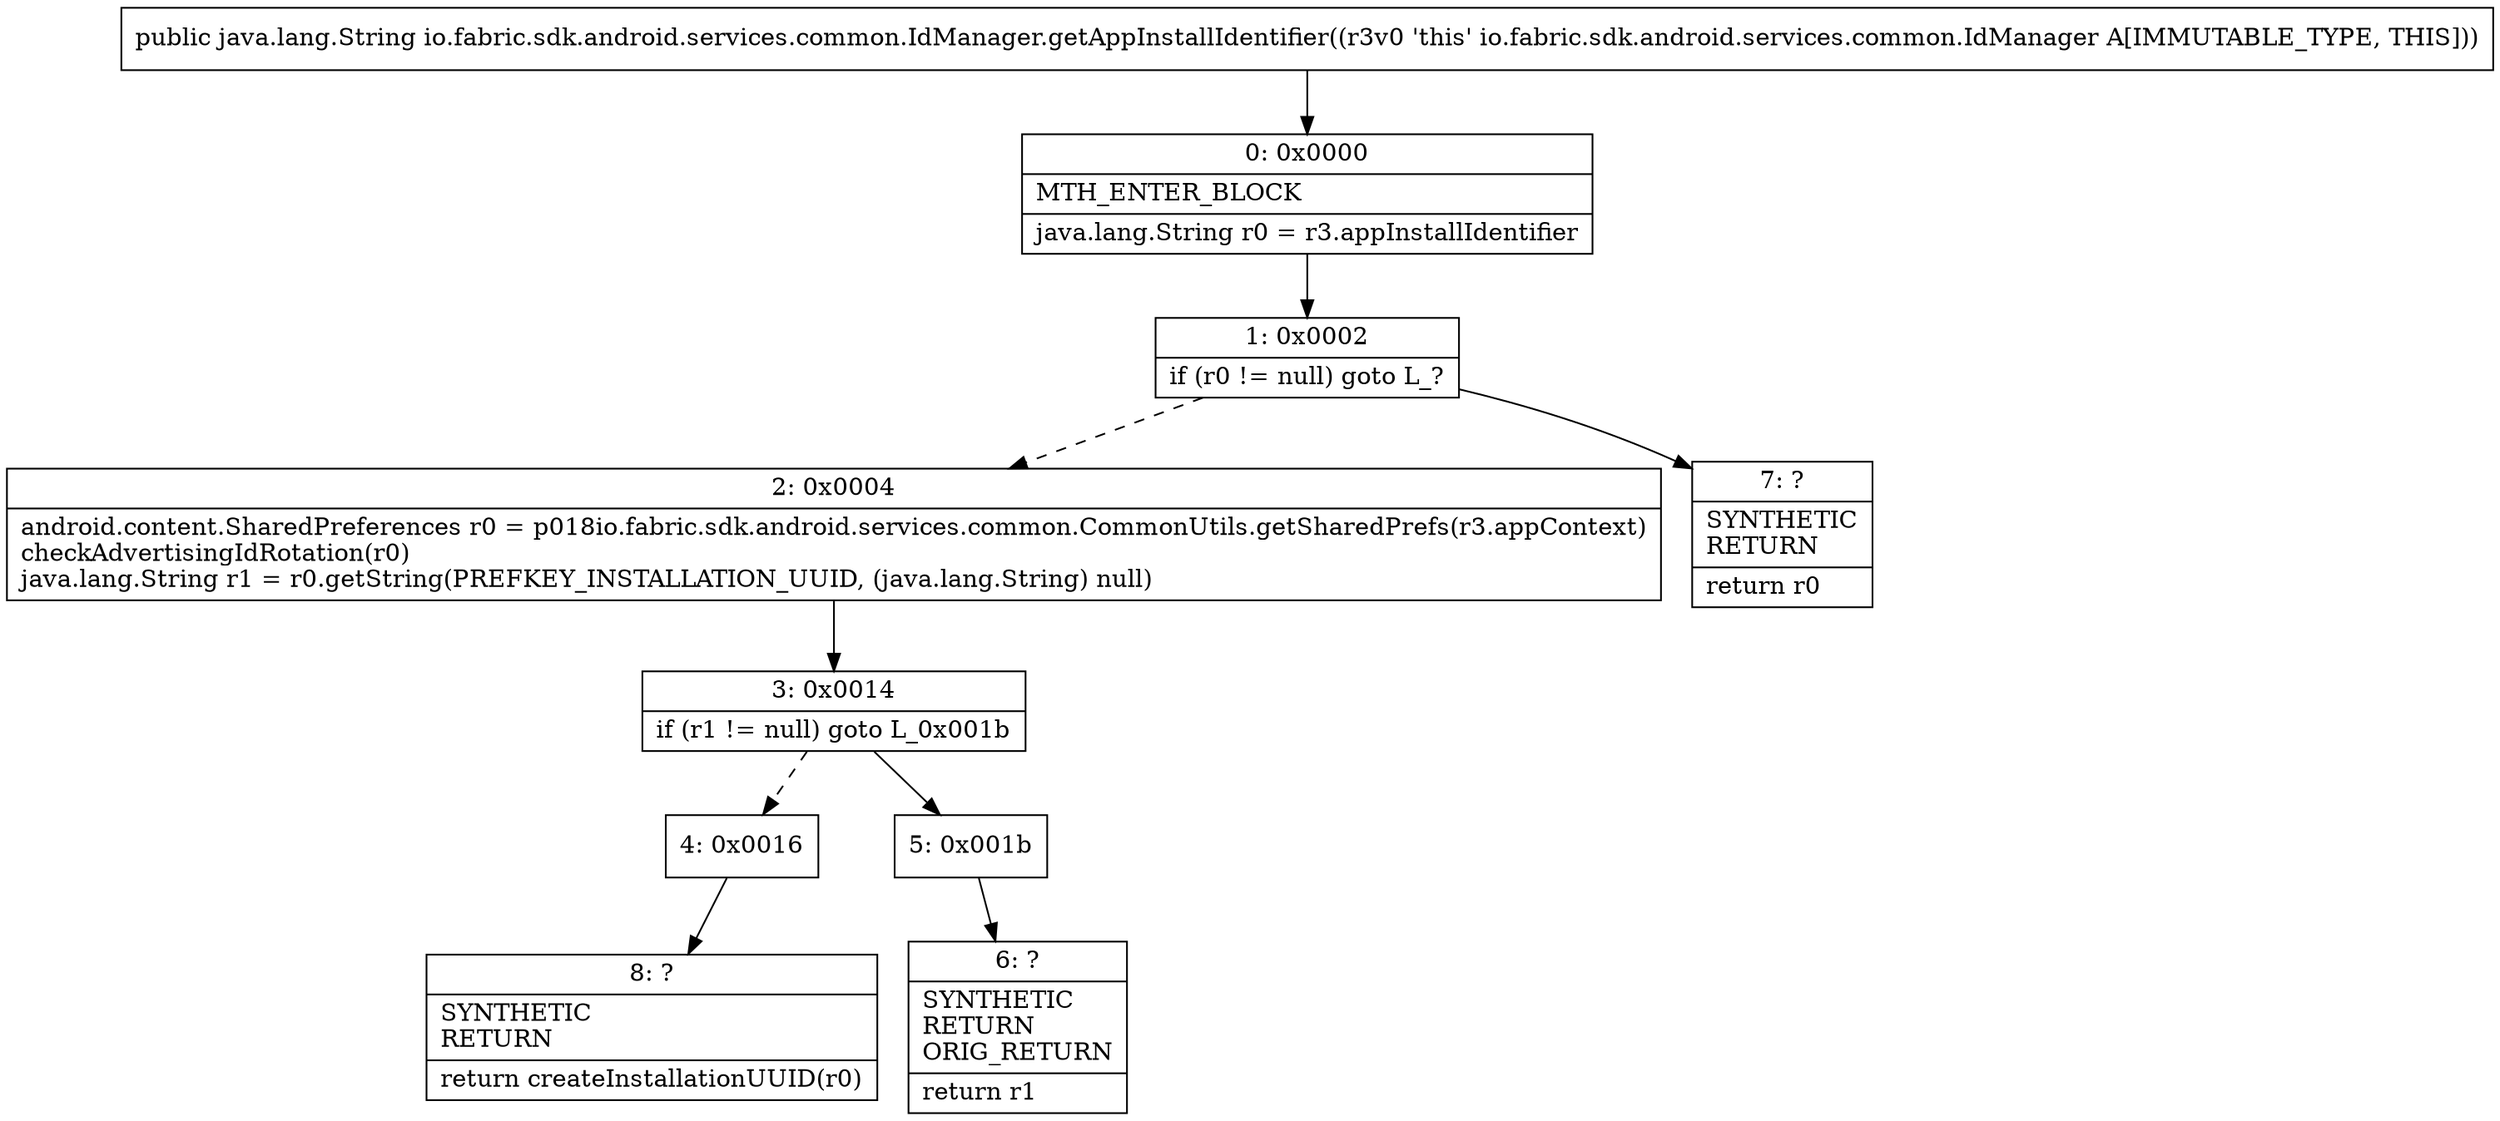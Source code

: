 digraph "CFG forio.fabric.sdk.android.services.common.IdManager.getAppInstallIdentifier()Ljava\/lang\/String;" {
Node_0 [shape=record,label="{0\:\ 0x0000|MTH_ENTER_BLOCK\l|java.lang.String r0 = r3.appInstallIdentifier\l}"];
Node_1 [shape=record,label="{1\:\ 0x0002|if (r0 != null) goto L_?\l}"];
Node_2 [shape=record,label="{2\:\ 0x0004|android.content.SharedPreferences r0 = p018io.fabric.sdk.android.services.common.CommonUtils.getSharedPrefs(r3.appContext)\lcheckAdvertisingIdRotation(r0)\ljava.lang.String r1 = r0.getString(PREFKEY_INSTALLATION_UUID, (java.lang.String) null)\l}"];
Node_3 [shape=record,label="{3\:\ 0x0014|if (r1 != null) goto L_0x001b\l}"];
Node_4 [shape=record,label="{4\:\ 0x0016}"];
Node_5 [shape=record,label="{5\:\ 0x001b}"];
Node_6 [shape=record,label="{6\:\ ?|SYNTHETIC\lRETURN\lORIG_RETURN\l|return r1\l}"];
Node_7 [shape=record,label="{7\:\ ?|SYNTHETIC\lRETURN\l|return r0\l}"];
Node_8 [shape=record,label="{8\:\ ?|SYNTHETIC\lRETURN\l|return createInstallationUUID(r0)\l}"];
MethodNode[shape=record,label="{public java.lang.String io.fabric.sdk.android.services.common.IdManager.getAppInstallIdentifier((r3v0 'this' io.fabric.sdk.android.services.common.IdManager A[IMMUTABLE_TYPE, THIS])) }"];
MethodNode -> Node_0;
Node_0 -> Node_1;
Node_1 -> Node_2[style=dashed];
Node_1 -> Node_7;
Node_2 -> Node_3;
Node_3 -> Node_4[style=dashed];
Node_3 -> Node_5;
Node_4 -> Node_8;
Node_5 -> Node_6;
}

